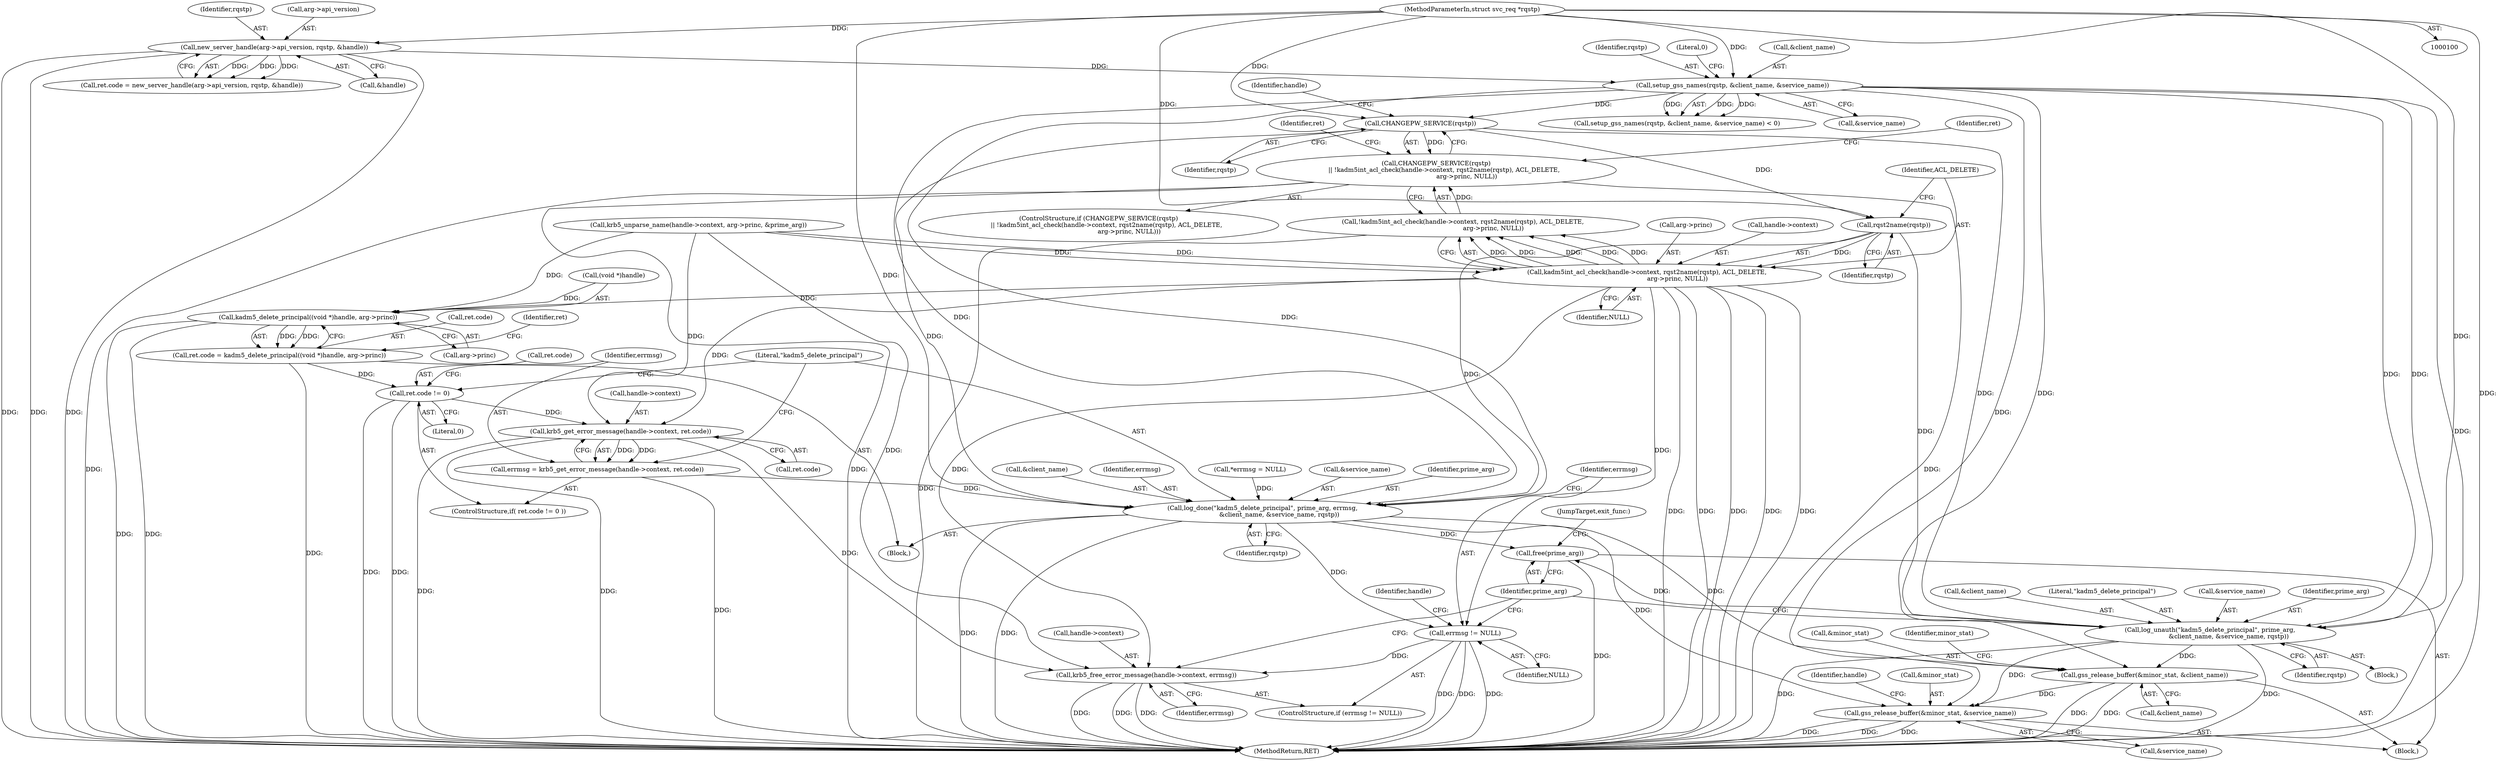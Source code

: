 digraph "0_krb5_83ed75feba32e46f736fcce0d96a0445f29b96c2_7@pointer" {
"1000189" [label="(Call,CHANGEPW_SERVICE(rqstp))"];
"1000156" [label="(Call,setup_gss_names(rqstp, &client_name, &service_name))"];
"1000129" [label="(Call,new_server_handle(arg->api_version, rqstp, &handle))"];
"1000102" [label="(MethodParameterIn,struct svc_req *rqstp)"];
"1000188" [label="(Call,CHANGEPW_SERVICE(rqstp)\n        || !kadm5int_acl_check(handle->context, rqst2name(rqstp), ACL_DELETE,\n                               arg->princ, NULL))"];
"1000196" [label="(Call,rqst2name(rqstp))"];
"1000192" [label="(Call,kadm5int_acl_check(handle->context, rqst2name(rqstp), ACL_DELETE,\n                               arg->princ, NULL))"];
"1000191" [label="(Call,!kadm5int_acl_check(handle->context, rqst2name(rqstp), ACL_DELETE,\n                               arg->princ, NULL))"];
"1000223" [label="(Call,kadm5_delete_principal((void *)handle, arg->princ))"];
"1000219" [label="(Call,ret.code = kadm5_delete_principal((void *)handle, arg->princ))"];
"1000231" [label="(Call,ret.code != 0)"];
"1000238" [label="(Call,krb5_get_error_message(handle->context, ret.code))"];
"1000236" [label="(Call,errmsg = krb5_get_error_message(handle->context, ret.code))"];
"1000245" [label="(Call,log_done(\"kadm5_delete_principal\", prime_arg, errmsg,\n                 &client_name, &service_name, rqstp))"];
"1000255" [label="(Call,errmsg != NULL)"];
"1000258" [label="(Call,krb5_free_error_message(handle->context, errmsg))"];
"1000263" [label="(Call,free(prime_arg))"];
"1000266" [label="(Call,gss_release_buffer(&minor_stat, &client_name))"];
"1000271" [label="(Call,gss_release_buffer(&minor_stat, &service_name))"];
"1000209" [label="(Call,log_unauth(\"kadm5_delete_principal\", prime_arg,\n                   &client_name, &service_name, rqstp))"];
"1000197" [label="(Identifier,rqstp)"];
"1000242" [label="(Call,ret.code)"];
"1000188" [label="(Call,CHANGEPW_SERVICE(rqstp)\n        || !kadm5int_acl_check(handle->context, rqst2name(rqstp), ACL_DELETE,\n                               arg->princ, NULL))"];
"1000198" [label="(Identifier,ACL_DELETE)"];
"1000196" [label="(Call,rqst2name(rqstp))"];
"1000224" [label="(Call,(void *)handle)"];
"1000220" [label="(Call,ret.code)"];
"1000247" [label="(Identifier,prime_arg)"];
"1000221" [label="(Identifier,ret)"];
"1000258" [label="(Call,krb5_free_error_message(handle->context, errmsg))"];
"1000246" [label="(Literal,\"kadm5_delete_principal\")"];
"1000281" [label="(MethodReturn,RET)"];
"1000267" [label="(Call,&minor_stat)"];
"1000191" [label="(Call,!kadm5int_acl_check(handle->context, rqst2name(rqstp), ACL_DELETE,\n                               arg->princ, NULL))"];
"1000257" [label="(Identifier,NULL)"];
"1000232" [label="(Call,ret.code)"];
"1000273" [label="(Identifier,minor_stat)"];
"1000130" [label="(Call,arg->api_version)"];
"1000194" [label="(Identifier,handle)"];
"1000223" [label="(Call,kadm5_delete_principal((void *)handle, arg->princ))"];
"1000256" [label="(Identifier,errmsg)"];
"1000212" [label="(Call,&client_name)"];
"1000249" [label="(Call,&client_name)"];
"1000155" [label="(Call,setup_gss_names(rqstp, &client_name, &service_name) < 0)"];
"1000157" [label="(Identifier,rqstp)"];
"1000206" [label="(Identifier,ret)"];
"1000248" [label="(Identifier,errmsg)"];
"1000117" [label="(Call,*errmsg = NULL)"];
"1000171" [label="(Call,krb5_unparse_name(handle->context, arg->princ, &prime_arg))"];
"1000277" [label="(Identifier,handle)"];
"1000210" [label="(Literal,\"kadm5_delete_principal\")"];
"1000189" [label="(Call,CHANGEPW_SERVICE(rqstp))"];
"1000251" [label="(Call,&service_name)"];
"1000190" [label="(Identifier,rqstp)"];
"1000219" [label="(Call,ret.code = kadm5_delete_principal((void *)handle, arg->princ))"];
"1000156" [label="(Call,setup_gss_names(rqstp, &client_name, &service_name))"];
"1000271" [label="(Call,gss_release_buffer(&minor_stat, &service_name))"];
"1000160" [label="(Call,&service_name)"];
"1000216" [label="(Identifier,rqstp)"];
"1000203" [label="(Block,)"];
"1000214" [label="(Call,&service_name)"];
"1000264" [label="(Identifier,prime_arg)"];
"1000230" [label="(ControlStructure,if( ret.code != 0 ))"];
"1000211" [label="(Identifier,prime_arg)"];
"1000245" [label="(Call,log_done(\"kadm5_delete_principal\", prime_arg, errmsg,\n                 &client_name, &service_name, rqstp))"];
"1000129" [label="(Call,new_server_handle(arg->api_version, rqstp, &handle))"];
"1000237" [label="(Identifier,errmsg)"];
"1000133" [label="(Identifier,rqstp)"];
"1000266" [label="(Call,gss_release_buffer(&minor_stat, &client_name))"];
"1000125" [label="(Call,ret.code = new_server_handle(arg->api_version, rqstp, &handle))"];
"1000162" [label="(Literal,0)"];
"1000187" [label="(ControlStructure,if (CHANGEPW_SERVICE(rqstp)\n        || !kadm5int_acl_check(handle->context, rqst2name(rqstp), ACL_DELETE,\n                               arg->princ, NULL)))"];
"1000265" [label="(JumpTarget,exit_func:)"];
"1000255" [label="(Call,errmsg != NULL)"];
"1000103" [label="(Block,)"];
"1000235" [label="(Literal,0)"];
"1000102" [label="(MethodParameterIn,struct svc_req *rqstp)"];
"1000202" [label="(Identifier,NULL)"];
"1000233" [label="(Identifier,ret)"];
"1000269" [label="(Call,&client_name)"];
"1000253" [label="(Identifier,rqstp)"];
"1000238" [label="(Call,krb5_get_error_message(handle->context, ret.code))"];
"1000272" [label="(Call,&minor_stat)"];
"1000263" [label="(Call,free(prime_arg))"];
"1000134" [label="(Call,&handle)"];
"1000192" [label="(Call,kadm5int_acl_check(handle->context, rqst2name(rqstp), ACL_DELETE,\n                               arg->princ, NULL))"];
"1000274" [label="(Call,&service_name)"];
"1000260" [label="(Identifier,handle)"];
"1000231" [label="(Call,ret.code != 0)"];
"1000218" [label="(Block,)"];
"1000209" [label="(Call,log_unauth(\"kadm5_delete_principal\", prime_arg,\n                   &client_name, &service_name, rqstp))"];
"1000259" [label="(Call,handle->context)"];
"1000158" [label="(Call,&client_name)"];
"1000199" [label="(Call,arg->princ)"];
"1000193" [label="(Call,handle->context)"];
"1000236" [label="(Call,errmsg = krb5_get_error_message(handle->context, ret.code))"];
"1000262" [label="(Identifier,errmsg)"];
"1000239" [label="(Call,handle->context)"];
"1000227" [label="(Call,arg->princ)"];
"1000254" [label="(ControlStructure,if (errmsg != NULL))"];
"1000189" -> "1000188"  [label="AST: "];
"1000189" -> "1000190"  [label="CFG: "];
"1000190" -> "1000189"  [label="AST: "];
"1000194" -> "1000189"  [label="CFG: "];
"1000188" -> "1000189"  [label="CFG: "];
"1000189" -> "1000188"  [label="DDG: "];
"1000156" -> "1000189"  [label="DDG: "];
"1000102" -> "1000189"  [label="DDG: "];
"1000189" -> "1000196"  [label="DDG: "];
"1000189" -> "1000209"  [label="DDG: "];
"1000189" -> "1000245"  [label="DDG: "];
"1000156" -> "1000155"  [label="AST: "];
"1000156" -> "1000160"  [label="CFG: "];
"1000157" -> "1000156"  [label="AST: "];
"1000158" -> "1000156"  [label="AST: "];
"1000160" -> "1000156"  [label="AST: "];
"1000162" -> "1000156"  [label="CFG: "];
"1000156" -> "1000281"  [label="DDG: "];
"1000156" -> "1000155"  [label="DDG: "];
"1000156" -> "1000155"  [label="DDG: "];
"1000156" -> "1000155"  [label="DDG: "];
"1000129" -> "1000156"  [label="DDG: "];
"1000102" -> "1000156"  [label="DDG: "];
"1000156" -> "1000209"  [label="DDG: "];
"1000156" -> "1000209"  [label="DDG: "];
"1000156" -> "1000245"  [label="DDG: "];
"1000156" -> "1000245"  [label="DDG: "];
"1000156" -> "1000266"  [label="DDG: "];
"1000156" -> "1000271"  [label="DDG: "];
"1000129" -> "1000125"  [label="AST: "];
"1000129" -> "1000134"  [label="CFG: "];
"1000130" -> "1000129"  [label="AST: "];
"1000133" -> "1000129"  [label="AST: "];
"1000134" -> "1000129"  [label="AST: "];
"1000125" -> "1000129"  [label="CFG: "];
"1000129" -> "1000281"  [label="DDG: "];
"1000129" -> "1000281"  [label="DDG: "];
"1000129" -> "1000281"  [label="DDG: "];
"1000129" -> "1000125"  [label="DDG: "];
"1000129" -> "1000125"  [label="DDG: "];
"1000129" -> "1000125"  [label="DDG: "];
"1000102" -> "1000129"  [label="DDG: "];
"1000102" -> "1000100"  [label="AST: "];
"1000102" -> "1000281"  [label="DDG: "];
"1000102" -> "1000196"  [label="DDG: "];
"1000102" -> "1000209"  [label="DDG: "];
"1000102" -> "1000245"  [label="DDG: "];
"1000188" -> "1000187"  [label="AST: "];
"1000188" -> "1000191"  [label="CFG: "];
"1000191" -> "1000188"  [label="AST: "];
"1000206" -> "1000188"  [label="CFG: "];
"1000221" -> "1000188"  [label="CFG: "];
"1000188" -> "1000281"  [label="DDG: "];
"1000188" -> "1000281"  [label="DDG: "];
"1000188" -> "1000281"  [label="DDG: "];
"1000191" -> "1000188"  [label="DDG: "];
"1000196" -> "1000192"  [label="AST: "];
"1000196" -> "1000197"  [label="CFG: "];
"1000197" -> "1000196"  [label="AST: "];
"1000198" -> "1000196"  [label="CFG: "];
"1000196" -> "1000192"  [label="DDG: "];
"1000196" -> "1000209"  [label="DDG: "];
"1000196" -> "1000245"  [label="DDG: "];
"1000192" -> "1000191"  [label="AST: "];
"1000192" -> "1000202"  [label="CFG: "];
"1000193" -> "1000192"  [label="AST: "];
"1000198" -> "1000192"  [label="AST: "];
"1000199" -> "1000192"  [label="AST: "];
"1000202" -> "1000192"  [label="AST: "];
"1000191" -> "1000192"  [label="CFG: "];
"1000192" -> "1000281"  [label="DDG: "];
"1000192" -> "1000281"  [label="DDG: "];
"1000192" -> "1000281"  [label="DDG: "];
"1000192" -> "1000281"  [label="DDG: "];
"1000192" -> "1000281"  [label="DDG: "];
"1000192" -> "1000191"  [label="DDG: "];
"1000192" -> "1000191"  [label="DDG: "];
"1000192" -> "1000191"  [label="DDG: "];
"1000192" -> "1000191"  [label="DDG: "];
"1000192" -> "1000191"  [label="DDG: "];
"1000171" -> "1000192"  [label="DDG: "];
"1000171" -> "1000192"  [label="DDG: "];
"1000192" -> "1000223"  [label="DDG: "];
"1000192" -> "1000238"  [label="DDG: "];
"1000192" -> "1000255"  [label="DDG: "];
"1000192" -> "1000258"  [label="DDG: "];
"1000191" -> "1000281"  [label="DDG: "];
"1000223" -> "1000219"  [label="AST: "];
"1000223" -> "1000227"  [label="CFG: "];
"1000224" -> "1000223"  [label="AST: "];
"1000227" -> "1000223"  [label="AST: "];
"1000219" -> "1000223"  [label="CFG: "];
"1000223" -> "1000281"  [label="DDG: "];
"1000223" -> "1000281"  [label="DDG: "];
"1000223" -> "1000219"  [label="DDG: "];
"1000223" -> "1000219"  [label="DDG: "];
"1000224" -> "1000223"  [label="DDG: "];
"1000171" -> "1000223"  [label="DDG: "];
"1000219" -> "1000218"  [label="AST: "];
"1000220" -> "1000219"  [label="AST: "];
"1000233" -> "1000219"  [label="CFG: "];
"1000219" -> "1000281"  [label="DDG: "];
"1000219" -> "1000231"  [label="DDG: "];
"1000231" -> "1000230"  [label="AST: "];
"1000231" -> "1000235"  [label="CFG: "];
"1000232" -> "1000231"  [label="AST: "];
"1000235" -> "1000231"  [label="AST: "];
"1000237" -> "1000231"  [label="CFG: "];
"1000246" -> "1000231"  [label="CFG: "];
"1000231" -> "1000281"  [label="DDG: "];
"1000231" -> "1000281"  [label="DDG: "];
"1000231" -> "1000238"  [label="DDG: "];
"1000238" -> "1000236"  [label="AST: "];
"1000238" -> "1000242"  [label="CFG: "];
"1000239" -> "1000238"  [label="AST: "];
"1000242" -> "1000238"  [label="AST: "];
"1000236" -> "1000238"  [label="CFG: "];
"1000238" -> "1000281"  [label="DDG: "];
"1000238" -> "1000281"  [label="DDG: "];
"1000238" -> "1000236"  [label="DDG: "];
"1000238" -> "1000236"  [label="DDG: "];
"1000171" -> "1000238"  [label="DDG: "];
"1000238" -> "1000258"  [label="DDG: "];
"1000236" -> "1000230"  [label="AST: "];
"1000237" -> "1000236"  [label="AST: "];
"1000246" -> "1000236"  [label="CFG: "];
"1000236" -> "1000281"  [label="DDG: "];
"1000236" -> "1000245"  [label="DDG: "];
"1000245" -> "1000218"  [label="AST: "];
"1000245" -> "1000253"  [label="CFG: "];
"1000246" -> "1000245"  [label="AST: "];
"1000247" -> "1000245"  [label="AST: "];
"1000248" -> "1000245"  [label="AST: "];
"1000249" -> "1000245"  [label="AST: "];
"1000251" -> "1000245"  [label="AST: "];
"1000253" -> "1000245"  [label="AST: "];
"1000256" -> "1000245"  [label="CFG: "];
"1000245" -> "1000281"  [label="DDG: "];
"1000245" -> "1000281"  [label="DDG: "];
"1000117" -> "1000245"  [label="DDG: "];
"1000245" -> "1000255"  [label="DDG: "];
"1000245" -> "1000263"  [label="DDG: "];
"1000245" -> "1000266"  [label="DDG: "];
"1000245" -> "1000271"  [label="DDG: "];
"1000255" -> "1000254"  [label="AST: "];
"1000255" -> "1000257"  [label="CFG: "];
"1000256" -> "1000255"  [label="AST: "];
"1000257" -> "1000255"  [label="AST: "];
"1000260" -> "1000255"  [label="CFG: "];
"1000264" -> "1000255"  [label="CFG: "];
"1000255" -> "1000281"  [label="DDG: "];
"1000255" -> "1000281"  [label="DDG: "];
"1000255" -> "1000281"  [label="DDG: "];
"1000255" -> "1000258"  [label="DDG: "];
"1000258" -> "1000254"  [label="AST: "];
"1000258" -> "1000262"  [label="CFG: "];
"1000259" -> "1000258"  [label="AST: "];
"1000262" -> "1000258"  [label="AST: "];
"1000264" -> "1000258"  [label="CFG: "];
"1000258" -> "1000281"  [label="DDG: "];
"1000258" -> "1000281"  [label="DDG: "];
"1000258" -> "1000281"  [label="DDG: "];
"1000171" -> "1000258"  [label="DDG: "];
"1000263" -> "1000103"  [label="AST: "];
"1000263" -> "1000264"  [label="CFG: "];
"1000264" -> "1000263"  [label="AST: "];
"1000265" -> "1000263"  [label="CFG: "];
"1000263" -> "1000281"  [label="DDG: "];
"1000209" -> "1000263"  [label="DDG: "];
"1000266" -> "1000103"  [label="AST: "];
"1000266" -> "1000269"  [label="CFG: "];
"1000267" -> "1000266"  [label="AST: "];
"1000269" -> "1000266"  [label="AST: "];
"1000273" -> "1000266"  [label="CFG: "];
"1000266" -> "1000281"  [label="DDG: "];
"1000266" -> "1000281"  [label="DDG: "];
"1000209" -> "1000266"  [label="DDG: "];
"1000266" -> "1000271"  [label="DDG: "];
"1000271" -> "1000103"  [label="AST: "];
"1000271" -> "1000274"  [label="CFG: "];
"1000272" -> "1000271"  [label="AST: "];
"1000274" -> "1000271"  [label="AST: "];
"1000277" -> "1000271"  [label="CFG: "];
"1000271" -> "1000281"  [label="DDG: "];
"1000271" -> "1000281"  [label="DDG: "];
"1000271" -> "1000281"  [label="DDG: "];
"1000209" -> "1000271"  [label="DDG: "];
"1000209" -> "1000203"  [label="AST: "];
"1000209" -> "1000216"  [label="CFG: "];
"1000210" -> "1000209"  [label="AST: "];
"1000211" -> "1000209"  [label="AST: "];
"1000212" -> "1000209"  [label="AST: "];
"1000214" -> "1000209"  [label="AST: "];
"1000216" -> "1000209"  [label="AST: "];
"1000264" -> "1000209"  [label="CFG: "];
"1000209" -> "1000281"  [label="DDG: "];
"1000209" -> "1000281"  [label="DDG: "];
}

